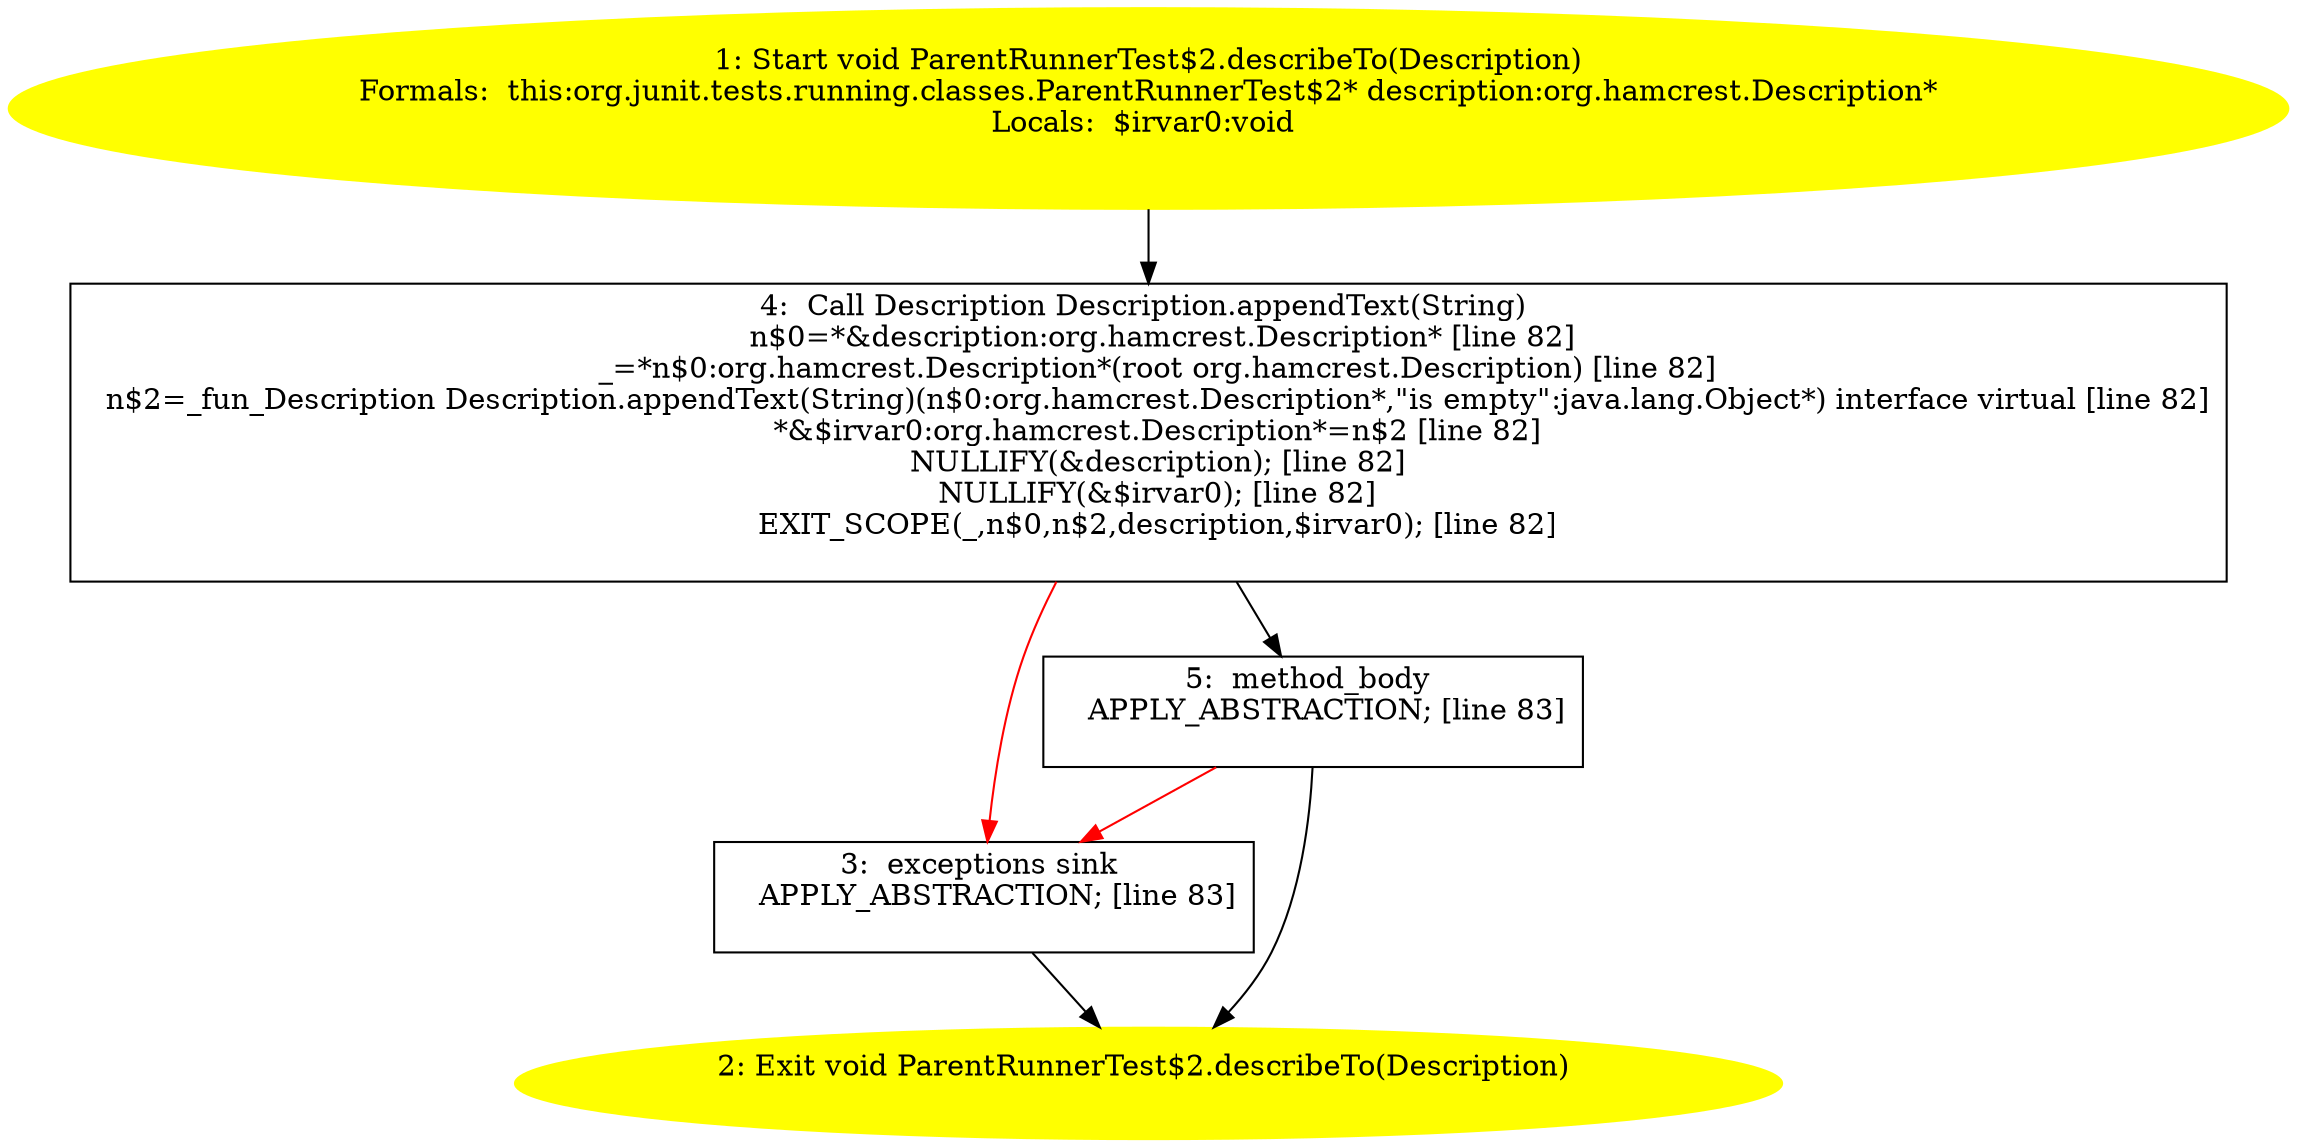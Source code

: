 /* @generated */
digraph cfg {
"org.junit.tests.running.classes.ParentRunnerTest$2.describeTo(org.hamcrest.Description):void.f9136a1696b674de92925cf450e655c8_1" [label="1: Start void ParentRunnerTest$2.describeTo(Description)\nFormals:  this:org.junit.tests.running.classes.ParentRunnerTest$2* description:org.hamcrest.Description*\nLocals:  $irvar0:void \n  " color=yellow style=filled]
	

	 "org.junit.tests.running.classes.ParentRunnerTest$2.describeTo(org.hamcrest.Description):void.f9136a1696b674de92925cf450e655c8_1" -> "org.junit.tests.running.classes.ParentRunnerTest$2.describeTo(org.hamcrest.Description):void.f9136a1696b674de92925cf450e655c8_4" ;
"org.junit.tests.running.classes.ParentRunnerTest$2.describeTo(org.hamcrest.Description):void.f9136a1696b674de92925cf450e655c8_2" [label="2: Exit void ParentRunnerTest$2.describeTo(Description) \n  " color=yellow style=filled]
	

"org.junit.tests.running.classes.ParentRunnerTest$2.describeTo(org.hamcrest.Description):void.f9136a1696b674de92925cf450e655c8_3" [label="3:  exceptions sink \n   APPLY_ABSTRACTION; [line 83]\n " shape="box"]
	

	 "org.junit.tests.running.classes.ParentRunnerTest$2.describeTo(org.hamcrest.Description):void.f9136a1696b674de92925cf450e655c8_3" -> "org.junit.tests.running.classes.ParentRunnerTest$2.describeTo(org.hamcrest.Description):void.f9136a1696b674de92925cf450e655c8_2" ;
"org.junit.tests.running.classes.ParentRunnerTest$2.describeTo(org.hamcrest.Description):void.f9136a1696b674de92925cf450e655c8_4" [label="4:  Call Description Description.appendText(String) \n   n$0=*&description:org.hamcrest.Description* [line 82]\n  _=*n$0:org.hamcrest.Description*(root org.hamcrest.Description) [line 82]\n  n$2=_fun_Description Description.appendText(String)(n$0:org.hamcrest.Description*,\"is empty\":java.lang.Object*) interface virtual [line 82]\n  *&$irvar0:org.hamcrest.Description*=n$2 [line 82]\n  NULLIFY(&description); [line 82]\n  NULLIFY(&$irvar0); [line 82]\n  EXIT_SCOPE(_,n$0,n$2,description,$irvar0); [line 82]\n " shape="box"]
	

	 "org.junit.tests.running.classes.ParentRunnerTest$2.describeTo(org.hamcrest.Description):void.f9136a1696b674de92925cf450e655c8_4" -> "org.junit.tests.running.classes.ParentRunnerTest$2.describeTo(org.hamcrest.Description):void.f9136a1696b674de92925cf450e655c8_5" ;
	 "org.junit.tests.running.classes.ParentRunnerTest$2.describeTo(org.hamcrest.Description):void.f9136a1696b674de92925cf450e655c8_4" -> "org.junit.tests.running.classes.ParentRunnerTest$2.describeTo(org.hamcrest.Description):void.f9136a1696b674de92925cf450e655c8_3" [color="red" ];
"org.junit.tests.running.classes.ParentRunnerTest$2.describeTo(org.hamcrest.Description):void.f9136a1696b674de92925cf450e655c8_5" [label="5:  method_body \n   APPLY_ABSTRACTION; [line 83]\n " shape="box"]
	

	 "org.junit.tests.running.classes.ParentRunnerTest$2.describeTo(org.hamcrest.Description):void.f9136a1696b674de92925cf450e655c8_5" -> "org.junit.tests.running.classes.ParentRunnerTest$2.describeTo(org.hamcrest.Description):void.f9136a1696b674de92925cf450e655c8_2" ;
	 "org.junit.tests.running.classes.ParentRunnerTest$2.describeTo(org.hamcrest.Description):void.f9136a1696b674de92925cf450e655c8_5" -> "org.junit.tests.running.classes.ParentRunnerTest$2.describeTo(org.hamcrest.Description):void.f9136a1696b674de92925cf450e655c8_3" [color="red" ];
}
